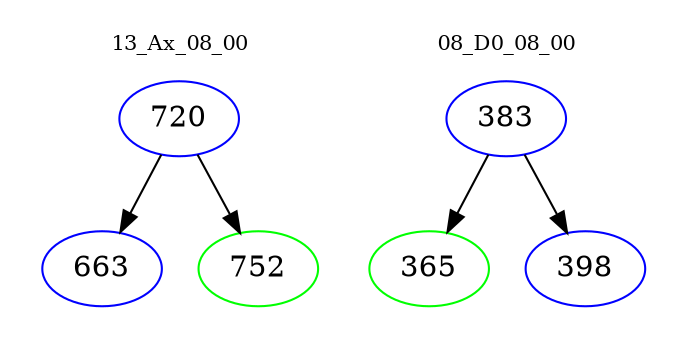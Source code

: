 digraph{
subgraph cluster_0 {
color = white
label = "13_Ax_08_00";
fontsize=10;
T0_720 [label="720", color="blue"]
T0_720 -> T0_663 [color="black"]
T0_663 [label="663", color="blue"]
T0_720 -> T0_752 [color="black"]
T0_752 [label="752", color="green"]
}
subgraph cluster_1 {
color = white
label = "08_D0_08_00";
fontsize=10;
T1_383 [label="383", color="blue"]
T1_383 -> T1_365 [color="black"]
T1_365 [label="365", color="green"]
T1_383 -> T1_398 [color="black"]
T1_398 [label="398", color="blue"]
}
}
